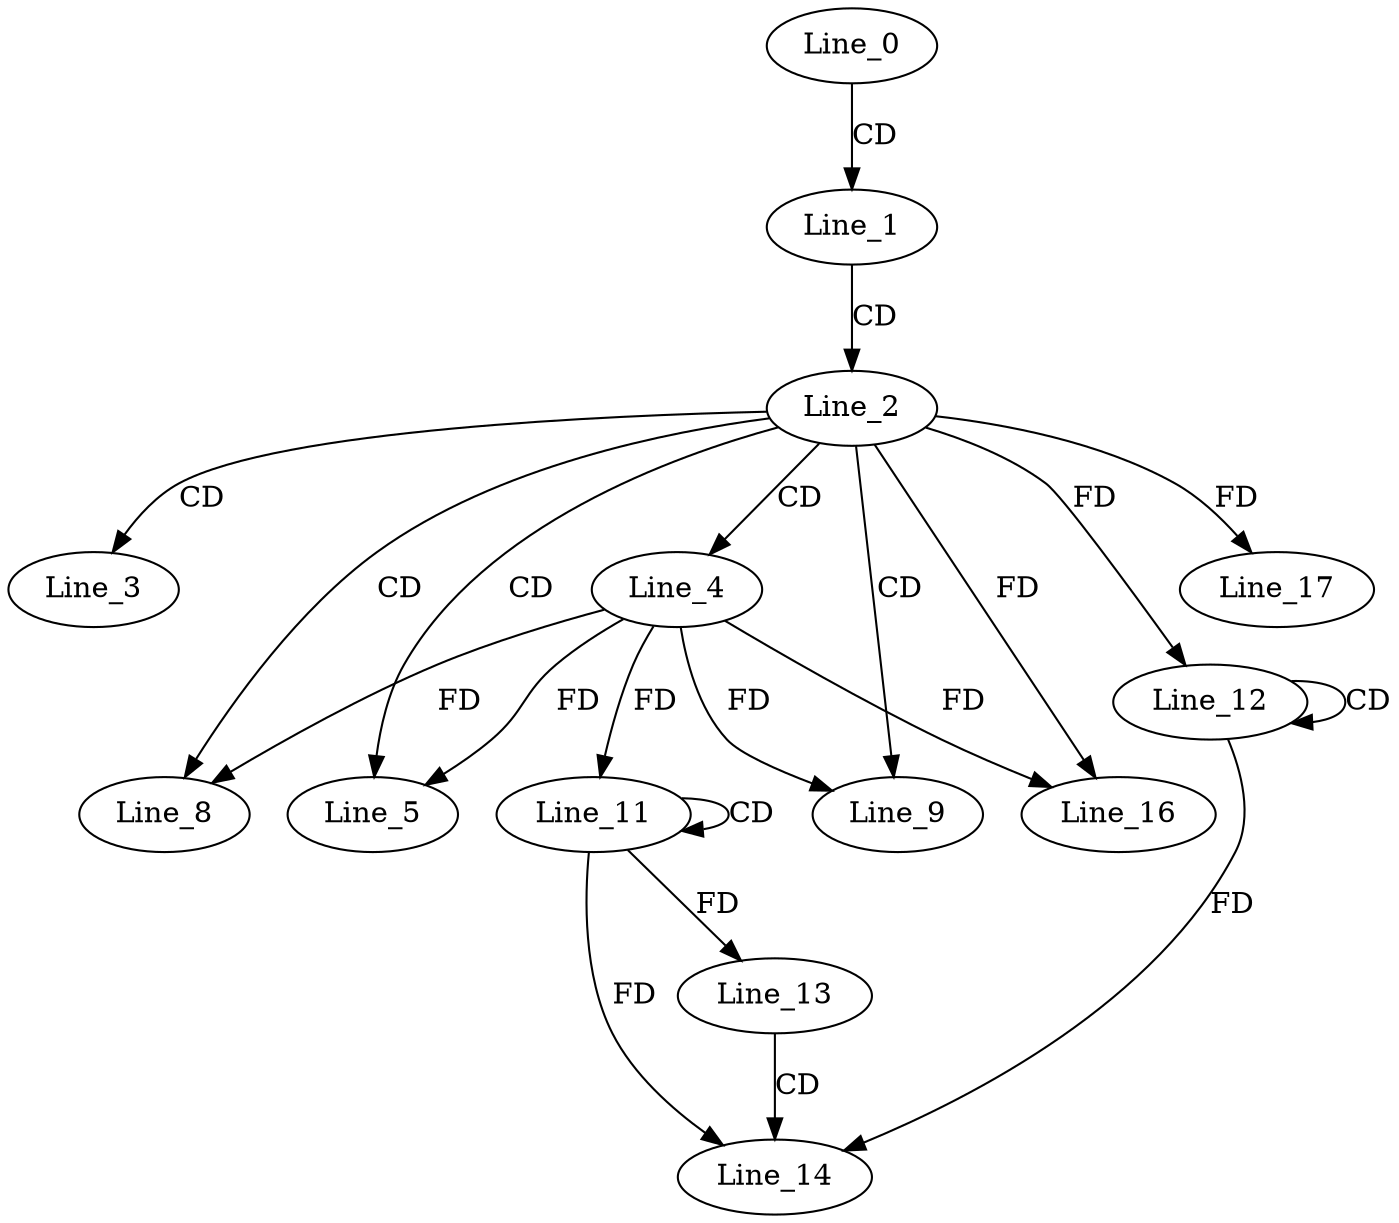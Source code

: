 digraph G {
  Line_0;
  Line_1;
  Line_2;
  Line_3;
  Line_3;
  Line_4;
  Line_4;
  Line_5;
  Line_8;
  Line_8;
  Line_9;
  Line_9;
  Line_11;
  Line_11;
  Line_12;
  Line_12;
  Line_13;
  Line_14;
  Line_16;
  Line_16;
  Line_17;
  Line_0 -> Line_1 [ label="CD" ];
  Line_1 -> Line_2 [ label="CD" ];
  Line_2 -> Line_3 [ label="CD" ];
  Line_2 -> Line_4 [ label="CD" ];
  Line_2 -> Line_5 [ label="CD" ];
  Line_4 -> Line_5 [ label="FD" ];
  Line_2 -> Line_8 [ label="CD" ];
  Line_4 -> Line_8 [ label="FD" ];
  Line_2 -> Line_9 [ label="CD" ];
  Line_4 -> Line_9 [ label="FD" ];
  Line_11 -> Line_11 [ label="CD" ];
  Line_4 -> Line_11 [ label="FD" ];
  Line_12 -> Line_12 [ label="CD" ];
  Line_2 -> Line_12 [ label="FD" ];
  Line_11 -> Line_13 [ label="FD" ];
  Line_13 -> Line_14 [ label="CD" ];
  Line_11 -> Line_14 [ label="FD" ];
  Line_12 -> Line_14 [ label="FD" ];
  Line_4 -> Line_16 [ label="FD" ];
  Line_2 -> Line_16 [ label="FD" ];
  Line_2 -> Line_17 [ label="FD" ];
}
